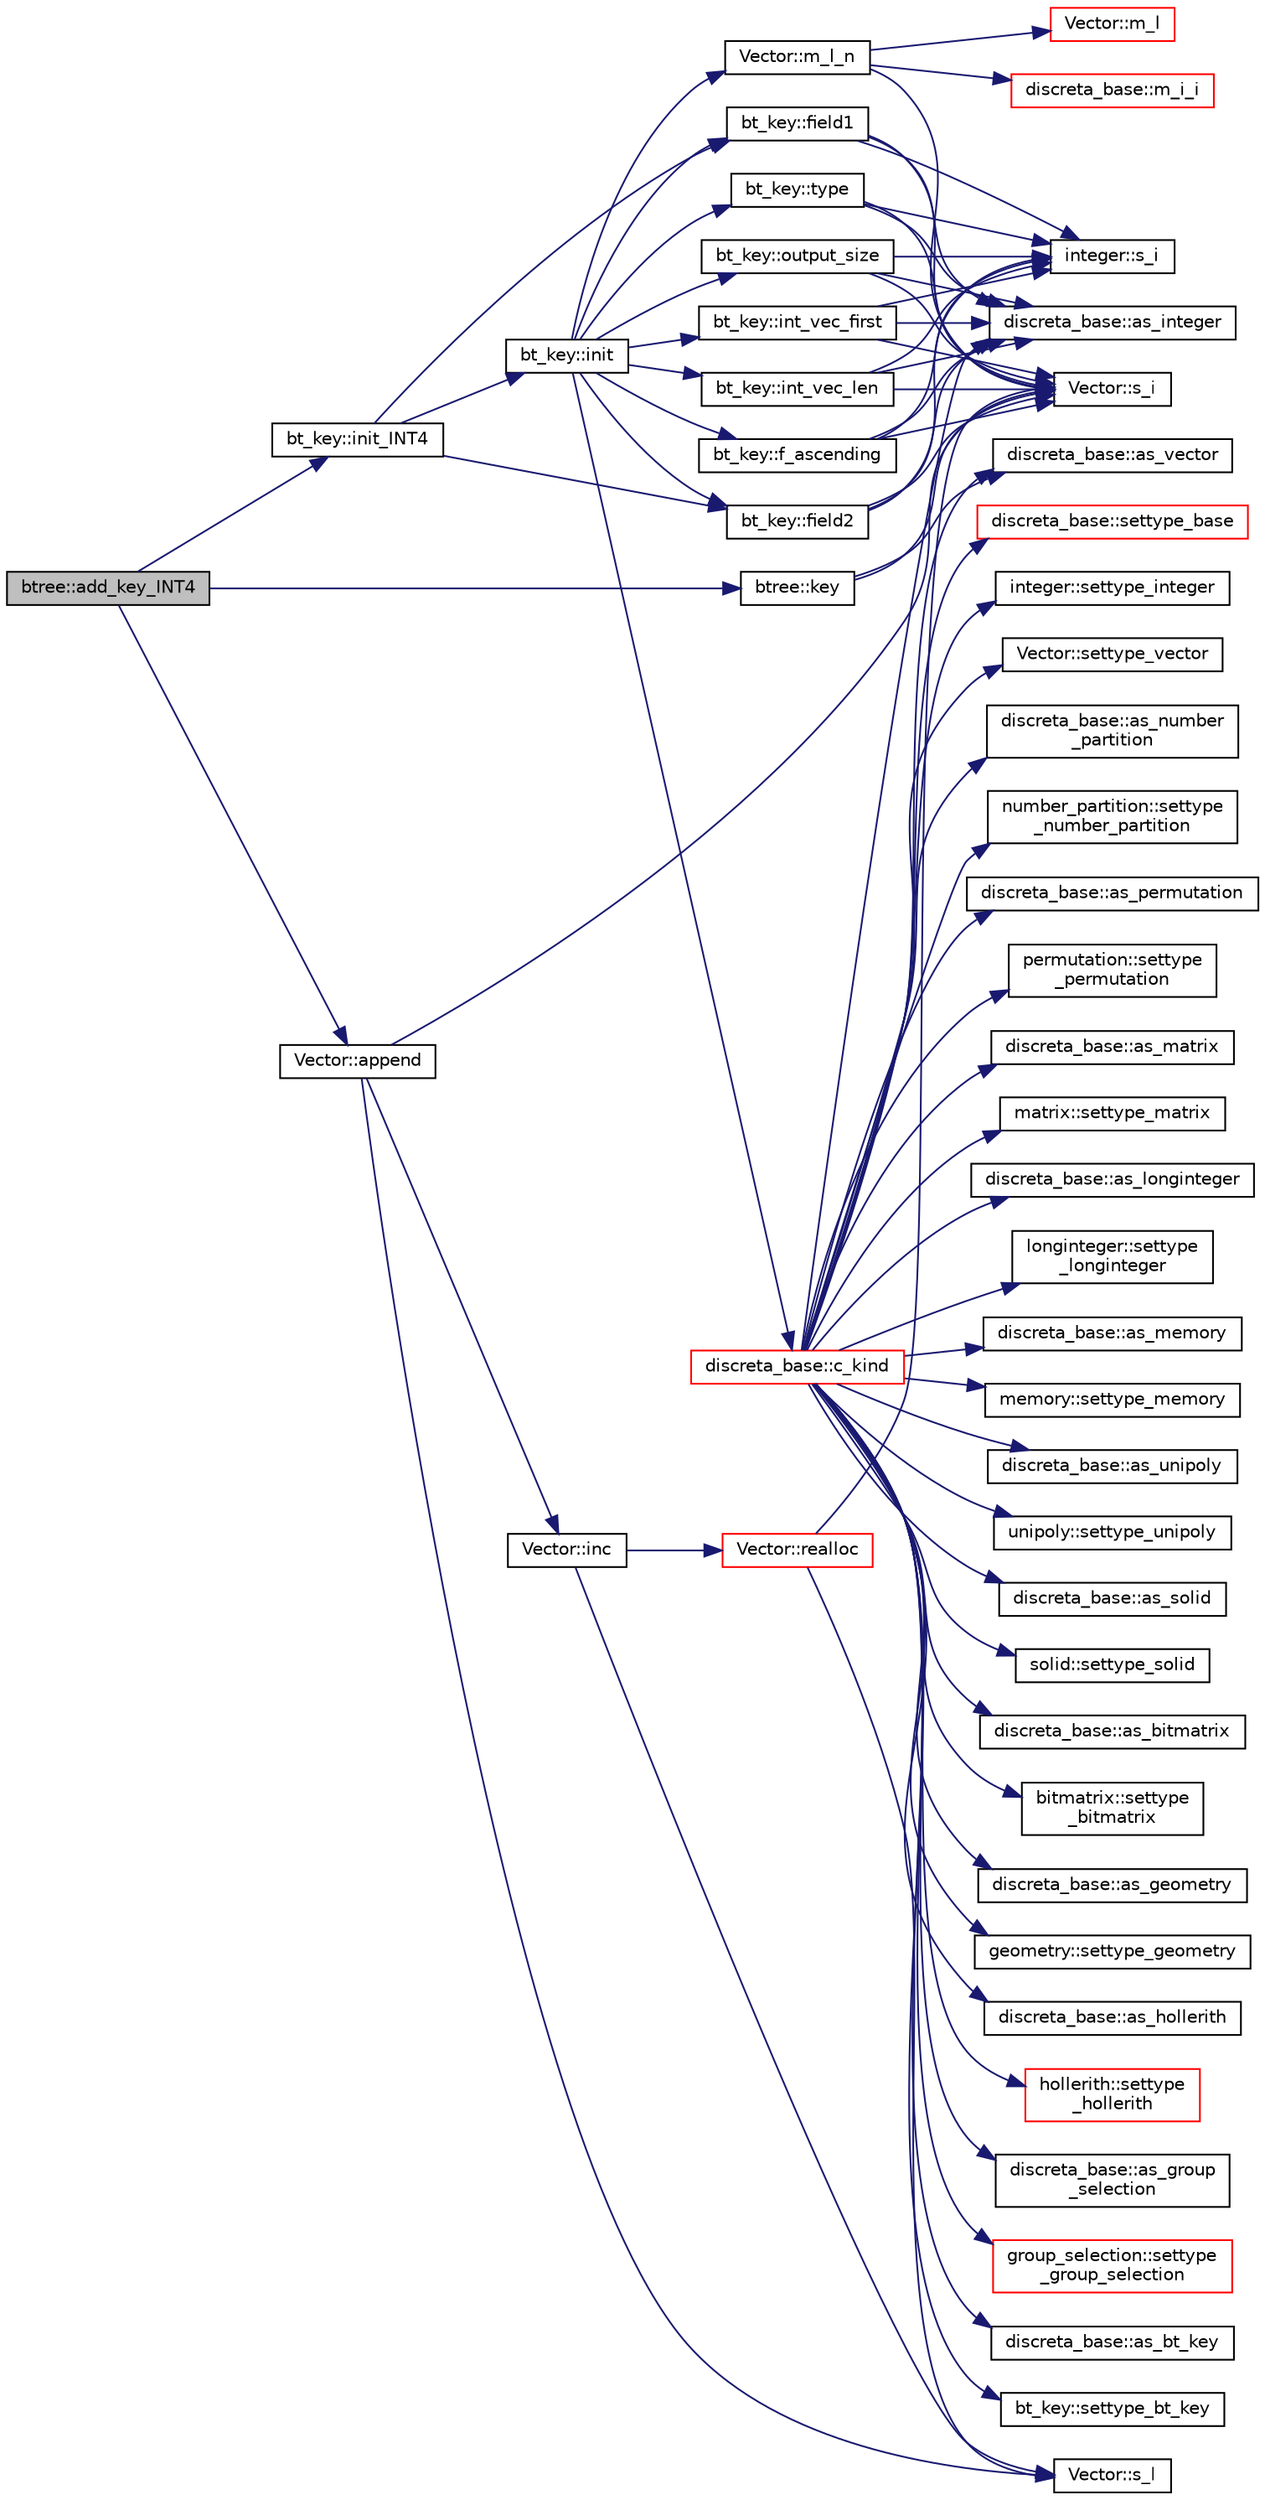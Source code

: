 digraph "btree::add_key_INT4"
{
  edge [fontname="Helvetica",fontsize="10",labelfontname="Helvetica",labelfontsize="10"];
  node [fontname="Helvetica",fontsize="10",shape=record];
  rankdir="LR";
  Node158 [label="btree::add_key_INT4",height=0.2,width=0.4,color="black", fillcolor="grey75", style="filled", fontcolor="black"];
  Node158 -> Node159 [color="midnightblue",fontsize="10",style="solid",fontname="Helvetica"];
  Node159 [label="bt_key::init_INT4",height=0.2,width=0.4,color="black", fillcolor="white", style="filled",URL="$d1/de5/classbt__key.html#a1cc3e1aa6b3a6ec6e036fd4fee010564"];
  Node159 -> Node160 [color="midnightblue",fontsize="10",style="solid",fontname="Helvetica"];
  Node160 [label="bt_key::init",height=0.2,width=0.4,color="black", fillcolor="white", style="filled",URL="$d1/de5/classbt__key.html#ae6b27c89a5f6dec6a7a19583a4b112a8"];
  Node160 -> Node161 [color="midnightblue",fontsize="10",style="solid",fontname="Helvetica"];
  Node161 [label="Vector::m_l_n",height=0.2,width=0.4,color="black", fillcolor="white", style="filled",URL="$d5/db2/class_vector.html#a5c7c126e6266ecdc832c5ce5bc1cca2f"];
  Node161 -> Node162 [color="midnightblue",fontsize="10",style="solid",fontname="Helvetica"];
  Node162 [label="Vector::m_l",height=0.2,width=0.4,color="red", fillcolor="white", style="filled",URL="$d5/db2/class_vector.html#a00f5520c2a6b4f5282a1a8bcf8ea74eb"];
  Node161 -> Node212 [color="midnightblue",fontsize="10",style="solid",fontname="Helvetica"];
  Node212 [label="Vector::s_i",height=0.2,width=0.4,color="black", fillcolor="white", style="filled",URL="$d5/db2/class_vector.html#a1c4fe1752523df8119f70dd550244871"];
  Node161 -> Node213 [color="midnightblue",fontsize="10",style="solid",fontname="Helvetica"];
  Node213 [label="discreta_base::m_i_i",height=0.2,width=0.4,color="red", fillcolor="white", style="filled",URL="$d7/d71/classdiscreta__base.html#aa231464a9d4bc233f66608021c9ad997"];
  Node160 -> Node215 [color="midnightblue",fontsize="10",style="solid",fontname="Helvetica"];
  Node215 [label="discreta_base::c_kind",height=0.2,width=0.4,color="red", fillcolor="white", style="filled",URL="$d7/d71/classdiscreta__base.html#adc2ff61589c2d083688e7a43f333cb62"];
  Node215 -> Node216 [color="midnightblue",fontsize="10",style="solid",fontname="Helvetica"];
  Node216 [label="discreta_base::settype_base",height=0.2,width=0.4,color="red", fillcolor="white", style="filled",URL="$d7/d71/classdiscreta__base.html#a4f42899a89447d1c3993ea07c38f8ad4"];
  Node215 -> Node172 [color="midnightblue",fontsize="10",style="solid",fontname="Helvetica"];
  Node172 [label="discreta_base::as_integer",height=0.2,width=0.4,color="black", fillcolor="white", style="filled",URL="$d7/d71/classdiscreta__base.html#a00d7691eaf874fd283d942692fe8dd26"];
  Node215 -> Node217 [color="midnightblue",fontsize="10",style="solid",fontname="Helvetica"];
  Node217 [label="integer::settype_integer",height=0.2,width=0.4,color="black", fillcolor="white", style="filled",URL="$d0/de5/classinteger.html#a6265c65ef311229acd513d748faba796"];
  Node215 -> Node174 [color="midnightblue",fontsize="10",style="solid",fontname="Helvetica"];
  Node174 [label="discreta_base::as_vector",height=0.2,width=0.4,color="black", fillcolor="white", style="filled",URL="$d7/d71/classdiscreta__base.html#a7bdd6cae39c380b128ee9e17e42cf020"];
  Node215 -> Node218 [color="midnightblue",fontsize="10",style="solid",fontname="Helvetica"];
  Node218 [label="Vector::settype_vector",height=0.2,width=0.4,color="black", fillcolor="white", style="filled",URL="$d5/db2/class_vector.html#a34e0d00b18c051f23904a8429fa6c8b4"];
  Node215 -> Node177 [color="midnightblue",fontsize="10",style="solid",fontname="Helvetica"];
  Node177 [label="discreta_base::as_number\l_partition",height=0.2,width=0.4,color="black", fillcolor="white", style="filled",URL="$d7/d71/classdiscreta__base.html#a307aa09de0e925d46697707968ffab00"];
  Node215 -> Node219 [color="midnightblue",fontsize="10",style="solid",fontname="Helvetica"];
  Node219 [label="number_partition::settype\l_number_partition",height=0.2,width=0.4,color="black", fillcolor="white", style="filled",URL="$df/d50/classnumber__partition.html#a3aaec1b557758f643ffc8555bbc358be"];
  Node215 -> Node179 [color="midnightblue",fontsize="10",style="solid",fontname="Helvetica"];
  Node179 [label="discreta_base::as_permutation",height=0.2,width=0.4,color="black", fillcolor="white", style="filled",URL="$d7/d71/classdiscreta__base.html#aa4e72f36a82984239b12ae831e131098"];
  Node215 -> Node220 [color="midnightblue",fontsize="10",style="solid",fontname="Helvetica"];
  Node220 [label="permutation::settype\l_permutation",height=0.2,width=0.4,color="black", fillcolor="white", style="filled",URL="$d0/d08/classpermutation.html#af1eea29f86195cede9562e444664c28c"];
  Node215 -> Node181 [color="midnightblue",fontsize="10",style="solid",fontname="Helvetica"];
  Node181 [label="discreta_base::as_matrix",height=0.2,width=0.4,color="black", fillcolor="white", style="filled",URL="$d7/d71/classdiscreta__base.html#ae4d7f56d917a4707b838fbffde6467ff"];
  Node215 -> Node221 [color="midnightblue",fontsize="10",style="solid",fontname="Helvetica"];
  Node221 [label="matrix::settype_matrix",height=0.2,width=0.4,color="black", fillcolor="white", style="filled",URL="$d1/d8d/classmatrix.html#a1780283a64a789e4084d792683d276bb"];
  Node215 -> Node184 [color="midnightblue",fontsize="10",style="solid",fontname="Helvetica"];
  Node184 [label="discreta_base::as_longinteger",height=0.2,width=0.4,color="black", fillcolor="white", style="filled",URL="$d7/d71/classdiscreta__base.html#a20a094639eb711b10c8694c51937f7cd"];
  Node215 -> Node222 [color="midnightblue",fontsize="10",style="solid",fontname="Helvetica"];
  Node222 [label="longinteger::settype\l_longinteger",height=0.2,width=0.4,color="black", fillcolor="white", style="filled",URL="$d3/d71/classlonginteger.html#ae5f811ece8df31b9ff114368a18e1dc5"];
  Node215 -> Node187 [color="midnightblue",fontsize="10",style="solid",fontname="Helvetica"];
  Node187 [label="discreta_base::as_memory",height=0.2,width=0.4,color="black", fillcolor="white", style="filled",URL="$d7/d71/classdiscreta__base.html#ad94b2d7dce0cd4fa22db57f6e79c4bd2"];
  Node215 -> Node223 [color="midnightblue",fontsize="10",style="solid",fontname="Helvetica"];
  Node223 [label="memory::settype_memory",height=0.2,width=0.4,color="black", fillcolor="white", style="filled",URL="$d8/d99/classmemory.html#a33aae277f9b8fe36b02e9d5da895451b"];
  Node215 -> Node189 [color="midnightblue",fontsize="10",style="solid",fontname="Helvetica"];
  Node189 [label="discreta_base::as_unipoly",height=0.2,width=0.4,color="black", fillcolor="white", style="filled",URL="$d7/d71/classdiscreta__base.html#ad50d8027f039fe5c2478cddb243adc9d"];
  Node215 -> Node224 [color="midnightblue",fontsize="10",style="solid",fontname="Helvetica"];
  Node224 [label="unipoly::settype_unipoly",height=0.2,width=0.4,color="black", fillcolor="white", style="filled",URL="$d1/d89/classunipoly.html#a8db854fcc85c5e1150b1f1b1c005c95b"];
  Node215 -> Node191 [color="midnightblue",fontsize="10",style="solid",fontname="Helvetica"];
  Node191 [label="discreta_base::as_solid",height=0.2,width=0.4,color="black", fillcolor="white", style="filled",URL="$d7/d71/classdiscreta__base.html#a1fc5f2b85ec97ab0a69dd64903c970a5"];
  Node215 -> Node225 [color="midnightblue",fontsize="10",style="solid",fontname="Helvetica"];
  Node225 [label="solid::settype_solid",height=0.2,width=0.4,color="black", fillcolor="white", style="filled",URL="$d8/def/classsolid.html#a775bd4821f75a8aee4ea3d4335ff90e0"];
  Node215 -> Node193 [color="midnightblue",fontsize="10",style="solid",fontname="Helvetica"];
  Node193 [label="discreta_base::as_bitmatrix",height=0.2,width=0.4,color="black", fillcolor="white", style="filled",URL="$d7/d71/classdiscreta__base.html#a071ad54ea8ef6c9d1d15f532e5a76df6"];
  Node215 -> Node226 [color="midnightblue",fontsize="10",style="solid",fontname="Helvetica"];
  Node226 [label="bitmatrix::settype\l_bitmatrix",height=0.2,width=0.4,color="black", fillcolor="white", style="filled",URL="$de/dc8/classbitmatrix.html#acb571d947f9526665ebbdc0ce3e2a973"];
  Node215 -> Node195 [color="midnightblue",fontsize="10",style="solid",fontname="Helvetica"];
  Node195 [label="discreta_base::as_geometry",height=0.2,width=0.4,color="black", fillcolor="white", style="filled",URL="$d7/d71/classdiscreta__base.html#a38fc7b4cdd830703e9d87354b79bc5c8"];
  Node215 -> Node227 [color="midnightblue",fontsize="10",style="solid",fontname="Helvetica"];
  Node227 [label="geometry::settype_geometry",height=0.2,width=0.4,color="black", fillcolor="white", style="filled",URL="$da/d44/classgeometry.html#ab4a336baba6a3f56f5ffa053a5be5ba7"];
  Node215 -> Node197 [color="midnightblue",fontsize="10",style="solid",fontname="Helvetica"];
  Node197 [label="discreta_base::as_hollerith",height=0.2,width=0.4,color="black", fillcolor="white", style="filled",URL="$d7/d71/classdiscreta__base.html#a3e66f82711f314710107e2f29e589690"];
  Node215 -> Node228 [color="midnightblue",fontsize="10",style="solid",fontname="Helvetica"];
  Node228 [label="hollerith::settype\l_hollerith",height=0.2,width=0.4,color="red", fillcolor="white", style="filled",URL="$d8/d99/classhollerith.html#a23bbd4acfc88a0e90f1245f243f51f76"];
  Node215 -> Node199 [color="midnightblue",fontsize="10",style="solid",fontname="Helvetica"];
  Node199 [label="discreta_base::as_group\l_selection",height=0.2,width=0.4,color="black", fillcolor="white", style="filled",URL="$d7/d71/classdiscreta__base.html#aae1bac4883c567718bef9fb610abbdc8"];
  Node215 -> Node230 [color="midnightblue",fontsize="10",style="solid",fontname="Helvetica"];
  Node230 [label="group_selection::settype\l_group_selection",height=0.2,width=0.4,color="red", fillcolor="white", style="filled",URL="$d6/db0/classgroup__selection.html#a015ed73b7b8d784bedd4d11ac1fc0ec1"];
  Node215 -> Node201 [color="midnightblue",fontsize="10",style="solid",fontname="Helvetica"];
  Node201 [label="discreta_base::as_bt_key",height=0.2,width=0.4,color="black", fillcolor="white", style="filled",URL="$d7/d71/classdiscreta__base.html#a2734c6e08dca17cf6588bd5064ec1b9f"];
  Node215 -> Node232 [color="midnightblue",fontsize="10",style="solid",fontname="Helvetica"];
  Node232 [label="bt_key::settype_bt_key",height=0.2,width=0.4,color="black", fillcolor="white", style="filled",URL="$d1/de5/classbt__key.html#a352bb10beb7c789d8d29373035824800"];
  Node160 -> Node238 [color="midnightblue",fontsize="10",style="solid",fontname="Helvetica"];
  Node238 [label="bt_key::type",height=0.2,width=0.4,color="black", fillcolor="white", style="filled",URL="$d1/de5/classbt__key.html#ae788a415a20f75fe7160408a055bb33f"];
  Node238 -> Node212 [color="midnightblue",fontsize="10",style="solid",fontname="Helvetica"];
  Node238 -> Node172 [color="midnightblue",fontsize="10",style="solid",fontname="Helvetica"];
  Node238 -> Node239 [color="midnightblue",fontsize="10",style="solid",fontname="Helvetica"];
  Node239 [label="integer::s_i",height=0.2,width=0.4,color="black", fillcolor="white", style="filled",URL="$d0/de5/classinteger.html#adf28e9f94d4c844adaa950deeb80b904"];
  Node160 -> Node240 [color="midnightblue",fontsize="10",style="solid",fontname="Helvetica"];
  Node240 [label="bt_key::output_size",height=0.2,width=0.4,color="black", fillcolor="white", style="filled",URL="$d1/de5/classbt__key.html#acb48f95d030f62c56051d0cd6e013394"];
  Node240 -> Node212 [color="midnightblue",fontsize="10",style="solid",fontname="Helvetica"];
  Node240 -> Node172 [color="midnightblue",fontsize="10",style="solid",fontname="Helvetica"];
  Node240 -> Node239 [color="midnightblue",fontsize="10",style="solid",fontname="Helvetica"];
  Node160 -> Node241 [color="midnightblue",fontsize="10",style="solid",fontname="Helvetica"];
  Node241 [label="bt_key::field1",height=0.2,width=0.4,color="black", fillcolor="white", style="filled",URL="$d1/de5/classbt__key.html#af372b25947e954e2a67f59418b9d1f9f"];
  Node241 -> Node212 [color="midnightblue",fontsize="10",style="solid",fontname="Helvetica"];
  Node241 -> Node172 [color="midnightblue",fontsize="10",style="solid",fontname="Helvetica"];
  Node241 -> Node239 [color="midnightblue",fontsize="10",style="solid",fontname="Helvetica"];
  Node160 -> Node242 [color="midnightblue",fontsize="10",style="solid",fontname="Helvetica"];
  Node242 [label="bt_key::field2",height=0.2,width=0.4,color="black", fillcolor="white", style="filled",URL="$d1/de5/classbt__key.html#a8aea2dcc348cbece3e97a29012dc7ffd"];
  Node242 -> Node212 [color="midnightblue",fontsize="10",style="solid",fontname="Helvetica"];
  Node242 -> Node172 [color="midnightblue",fontsize="10",style="solid",fontname="Helvetica"];
  Node242 -> Node239 [color="midnightblue",fontsize="10",style="solid",fontname="Helvetica"];
  Node160 -> Node243 [color="midnightblue",fontsize="10",style="solid",fontname="Helvetica"];
  Node243 [label="bt_key::int_vec_first",height=0.2,width=0.4,color="black", fillcolor="white", style="filled",URL="$d1/de5/classbt__key.html#a4ed68c3deb2477a0609065272b5dc4cf"];
  Node243 -> Node212 [color="midnightblue",fontsize="10",style="solid",fontname="Helvetica"];
  Node243 -> Node172 [color="midnightblue",fontsize="10",style="solid",fontname="Helvetica"];
  Node243 -> Node239 [color="midnightblue",fontsize="10",style="solid",fontname="Helvetica"];
  Node160 -> Node244 [color="midnightblue",fontsize="10",style="solid",fontname="Helvetica"];
  Node244 [label="bt_key::int_vec_len",height=0.2,width=0.4,color="black", fillcolor="white", style="filled",URL="$d1/de5/classbt__key.html#ac8e43906f79bacf330fa1726925b7e37"];
  Node244 -> Node212 [color="midnightblue",fontsize="10",style="solid",fontname="Helvetica"];
  Node244 -> Node172 [color="midnightblue",fontsize="10",style="solid",fontname="Helvetica"];
  Node244 -> Node239 [color="midnightblue",fontsize="10",style="solid",fontname="Helvetica"];
  Node160 -> Node245 [color="midnightblue",fontsize="10",style="solid",fontname="Helvetica"];
  Node245 [label="bt_key::f_ascending",height=0.2,width=0.4,color="black", fillcolor="white", style="filled",URL="$d1/de5/classbt__key.html#af63f0ac36475ef1912a23b34cb0b1e9d"];
  Node245 -> Node212 [color="midnightblue",fontsize="10",style="solid",fontname="Helvetica"];
  Node245 -> Node172 [color="midnightblue",fontsize="10",style="solid",fontname="Helvetica"];
  Node245 -> Node239 [color="midnightblue",fontsize="10",style="solid",fontname="Helvetica"];
  Node159 -> Node241 [color="midnightblue",fontsize="10",style="solid",fontname="Helvetica"];
  Node159 -> Node242 [color="midnightblue",fontsize="10",style="solid",fontname="Helvetica"];
  Node158 -> Node246 [color="midnightblue",fontsize="10",style="solid",fontname="Helvetica"];
  Node246 [label="btree::key",height=0.2,width=0.4,color="black", fillcolor="white", style="filled",URL="$dd/db0/classbtree.html#abc561b2c60acc5a699637b7eb2549503"];
  Node246 -> Node212 [color="midnightblue",fontsize="10",style="solid",fontname="Helvetica"];
  Node246 -> Node174 [color="midnightblue",fontsize="10",style="solid",fontname="Helvetica"];
  Node158 -> Node247 [color="midnightblue",fontsize="10",style="solid",fontname="Helvetica"];
  Node247 [label="Vector::append",height=0.2,width=0.4,color="black", fillcolor="white", style="filled",URL="$d5/db2/class_vector.html#aec80be90cd2cbfe79267220113b679c4"];
  Node247 -> Node248 [color="midnightblue",fontsize="10",style="solid",fontname="Helvetica"];
  Node248 [label="Vector::s_l",height=0.2,width=0.4,color="black", fillcolor="white", style="filled",URL="$d5/db2/class_vector.html#ad2dc082288f858d22a528832289e0704"];
  Node247 -> Node249 [color="midnightblue",fontsize="10",style="solid",fontname="Helvetica"];
  Node249 [label="Vector::inc",height=0.2,width=0.4,color="black", fillcolor="white", style="filled",URL="$d5/db2/class_vector.html#a5f6fe0531bc3d9829becd8503e4156a3"];
  Node249 -> Node250 [color="midnightblue",fontsize="10",style="solid",fontname="Helvetica"];
  Node250 [label="Vector::realloc",height=0.2,width=0.4,color="red", fillcolor="white", style="filled",URL="$d5/db2/class_vector.html#a00aff28a4a7cacc8c5aaf44b6f3fb3a5"];
  Node250 -> Node248 [color="midnightblue",fontsize="10",style="solid",fontname="Helvetica"];
  Node250 -> Node212 [color="midnightblue",fontsize="10",style="solid",fontname="Helvetica"];
  Node249 -> Node248 [color="midnightblue",fontsize="10",style="solid",fontname="Helvetica"];
  Node247 -> Node212 [color="midnightblue",fontsize="10",style="solid",fontname="Helvetica"];
}
